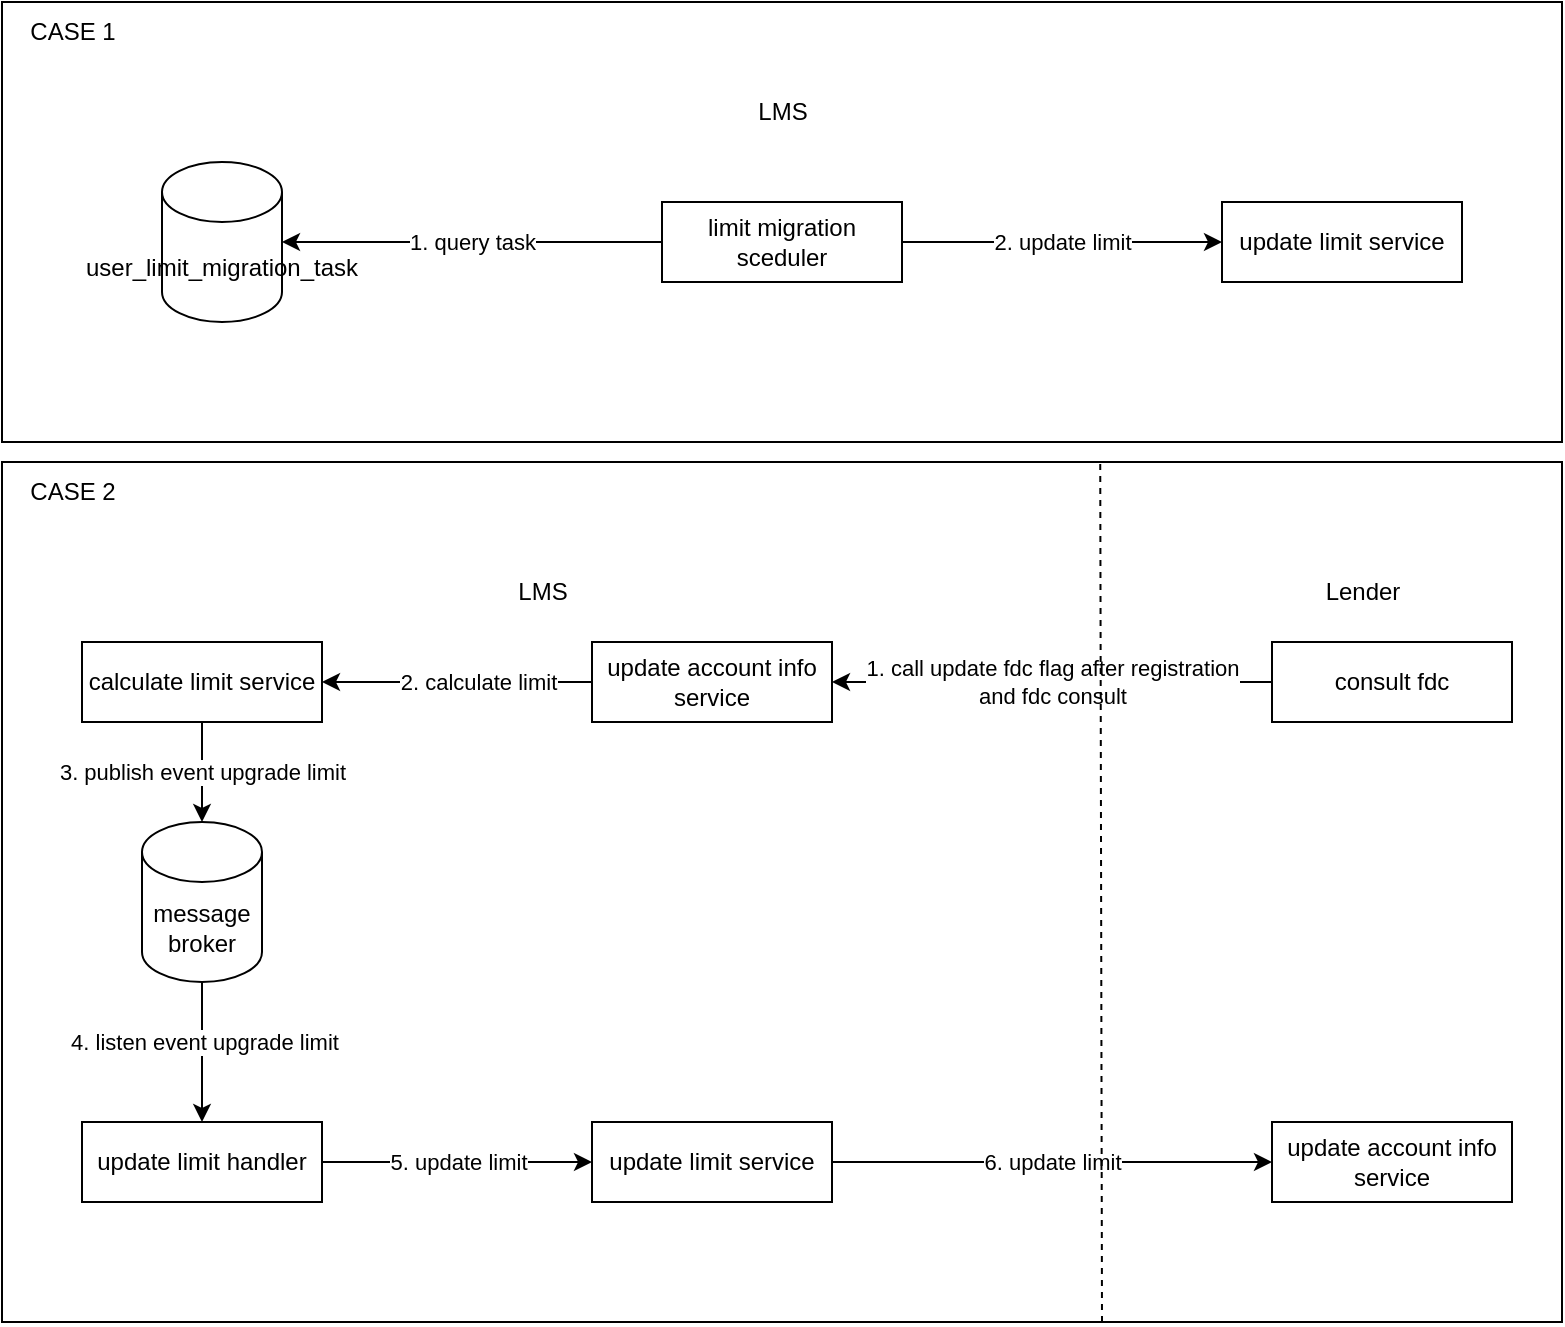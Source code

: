 <mxfile version="21.6.9" type="github">
  <diagram name="Page-1" id="IxJyJ5uiLZX2AOsun7UW">
    <mxGraphModel dx="2284" dy="727" grid="1" gridSize="10" guides="1" tooltips="1" connect="1" arrows="1" fold="1" page="1" pageScale="1" pageWidth="850" pageHeight="1100" math="0" shadow="0">
      <root>
        <mxCell id="0" />
        <mxCell id="1" parent="0" />
        <mxCell id="Cu_4Ha-0ScHcUDtXiqEP-11" value="" style="rounded=0;whiteSpace=wrap;html=1;align=left;" vertex="1" parent="1">
          <mxGeometry x="-330" y="100" width="780" height="220" as="geometry" />
        </mxCell>
        <mxCell id="Cu_4Ha-0ScHcUDtXiqEP-1" value="update limit service" style="rounded=0;whiteSpace=wrap;html=1;" vertex="1" parent="1">
          <mxGeometry x="280" y="200" width="120" height="40" as="geometry" />
        </mxCell>
        <mxCell id="Cu_4Ha-0ScHcUDtXiqEP-4" value="1. query task" style="edgeStyle=orthogonalEdgeStyle;rounded=0;orthogonalLoop=1;jettySize=auto;html=1;" edge="1" parent="1" source="Cu_4Ha-0ScHcUDtXiqEP-2" target="Cu_4Ha-0ScHcUDtXiqEP-3">
          <mxGeometry relative="1" as="geometry" />
        </mxCell>
        <mxCell id="Cu_4Ha-0ScHcUDtXiqEP-7" value="2. update limit" style="edgeStyle=orthogonalEdgeStyle;rounded=0;orthogonalLoop=1;jettySize=auto;html=1;" edge="1" parent="1" source="Cu_4Ha-0ScHcUDtXiqEP-2" target="Cu_4Ha-0ScHcUDtXiqEP-1">
          <mxGeometry relative="1" as="geometry" />
        </mxCell>
        <mxCell id="Cu_4Ha-0ScHcUDtXiqEP-2" value="limit migration sceduler" style="rounded=0;whiteSpace=wrap;html=1;" vertex="1" parent="1">
          <mxGeometry y="200" width="120" height="40" as="geometry" />
        </mxCell>
        <mxCell id="Cu_4Ha-0ScHcUDtXiqEP-3" value="user_limit_migration_task" style="shape=cylinder3;whiteSpace=wrap;html=1;boundedLbl=1;backgroundOutline=1;size=15;" vertex="1" parent="1">
          <mxGeometry x="-250" y="180" width="60" height="80" as="geometry" />
        </mxCell>
        <mxCell id="Cu_4Ha-0ScHcUDtXiqEP-10" value="LMS" style="text;html=1;align=center;verticalAlign=middle;resizable=0;points=[];autosize=1;strokeColor=none;fillColor=none;" vertex="1" parent="1">
          <mxGeometry x="35" y="140" width="50" height="30" as="geometry" />
        </mxCell>
        <mxCell id="Cu_4Ha-0ScHcUDtXiqEP-12" value="CASE 1" style="text;html=1;align=center;verticalAlign=middle;resizable=0;points=[];autosize=1;strokeColor=none;fillColor=none;" vertex="1" parent="1">
          <mxGeometry x="-330" y="100" width="70" height="30" as="geometry" />
        </mxCell>
        <mxCell id="Cu_4Ha-0ScHcUDtXiqEP-13" value="" style="rounded=0;whiteSpace=wrap;html=1;align=left;" vertex="1" parent="1">
          <mxGeometry x="-330" y="330" width="780" height="430" as="geometry" />
        </mxCell>
        <mxCell id="Cu_4Ha-0ScHcUDtXiqEP-34" value="3. publish event upgrade limit" style="edgeStyle=orthogonalEdgeStyle;rounded=0;orthogonalLoop=1;jettySize=auto;html=1;" edge="1" parent="1" source="Cu_4Ha-0ScHcUDtXiqEP-14" target="Cu_4Ha-0ScHcUDtXiqEP-33">
          <mxGeometry relative="1" as="geometry" />
        </mxCell>
        <mxCell id="Cu_4Ha-0ScHcUDtXiqEP-14" value="calculate limit service" style="rounded=0;whiteSpace=wrap;html=1;" vertex="1" parent="1">
          <mxGeometry x="-290" y="420" width="120" height="40" as="geometry" />
        </mxCell>
        <mxCell id="Cu_4Ha-0ScHcUDtXiqEP-20" value="CASE 2" style="text;html=1;align=center;verticalAlign=middle;resizable=0;points=[];autosize=1;strokeColor=none;fillColor=none;" vertex="1" parent="1">
          <mxGeometry x="-330" y="330" width="70" height="30" as="geometry" />
        </mxCell>
        <mxCell id="Cu_4Ha-0ScHcUDtXiqEP-21" value="LMS" style="text;html=1;align=center;verticalAlign=middle;resizable=0;points=[];autosize=1;strokeColor=none;fillColor=none;" vertex="1" parent="1">
          <mxGeometry x="-85" y="380" width="50" height="30" as="geometry" />
        </mxCell>
        <mxCell id="Cu_4Ha-0ScHcUDtXiqEP-22" value="Lender" style="text;html=1;align=center;verticalAlign=middle;resizable=0;points=[];autosize=1;strokeColor=none;fillColor=none;" vertex="1" parent="1">
          <mxGeometry x="320" y="380" width="60" height="30" as="geometry" />
        </mxCell>
        <mxCell id="Cu_4Ha-0ScHcUDtXiqEP-25" value="1. call update fdc flag after registration&lt;br&gt;and fdc consult" style="edgeStyle=orthogonalEdgeStyle;rounded=0;orthogonalLoop=1;jettySize=auto;html=1;" edge="1" parent="1" source="Cu_4Ha-0ScHcUDtXiqEP-23" target="Cu_4Ha-0ScHcUDtXiqEP-24">
          <mxGeometry relative="1" as="geometry" />
        </mxCell>
        <mxCell id="Cu_4Ha-0ScHcUDtXiqEP-23" value="consult fdc" style="rounded=0;whiteSpace=wrap;html=1;" vertex="1" parent="1">
          <mxGeometry x="305" y="420" width="120" height="40" as="geometry" />
        </mxCell>
        <mxCell id="Cu_4Ha-0ScHcUDtXiqEP-26" style="edgeStyle=orthogonalEdgeStyle;rounded=0;orthogonalLoop=1;jettySize=auto;html=1;" edge="1" parent="1" source="Cu_4Ha-0ScHcUDtXiqEP-24" target="Cu_4Ha-0ScHcUDtXiqEP-14">
          <mxGeometry relative="1" as="geometry" />
        </mxCell>
        <mxCell id="Cu_4Ha-0ScHcUDtXiqEP-35" value="2. calculate limit" style="edgeLabel;html=1;align=center;verticalAlign=middle;resizable=0;points=[];" vertex="1" connectable="0" parent="Cu_4Ha-0ScHcUDtXiqEP-26">
          <mxGeometry x="-0.158" relative="1" as="geometry">
            <mxPoint as="offset" />
          </mxGeometry>
        </mxCell>
        <mxCell id="Cu_4Ha-0ScHcUDtXiqEP-24" value="update account info service" style="rounded=0;whiteSpace=wrap;html=1;" vertex="1" parent="1">
          <mxGeometry x="-35" y="420" width="120" height="40" as="geometry" />
        </mxCell>
        <mxCell id="Cu_4Ha-0ScHcUDtXiqEP-37" value="" style="edgeStyle=orthogonalEdgeStyle;rounded=0;orthogonalLoop=1;jettySize=auto;html=1;" edge="1" parent="1" source="Cu_4Ha-0ScHcUDtXiqEP-33" target="Cu_4Ha-0ScHcUDtXiqEP-36">
          <mxGeometry relative="1" as="geometry" />
        </mxCell>
        <mxCell id="Cu_4Ha-0ScHcUDtXiqEP-40" value="4. listen event upgrade limit" style="edgeLabel;html=1;align=center;verticalAlign=middle;resizable=0;points=[];" vertex="1" connectable="0" parent="Cu_4Ha-0ScHcUDtXiqEP-37">
          <mxGeometry x="-0.15" y="1" relative="1" as="geometry">
            <mxPoint as="offset" />
          </mxGeometry>
        </mxCell>
        <mxCell id="Cu_4Ha-0ScHcUDtXiqEP-33" value="message broker" style="shape=cylinder3;whiteSpace=wrap;html=1;boundedLbl=1;backgroundOutline=1;size=15;" vertex="1" parent="1">
          <mxGeometry x="-260" y="510" width="60" height="80" as="geometry" />
        </mxCell>
        <mxCell id="Cu_4Ha-0ScHcUDtXiqEP-39" value="5. update limit" style="edgeStyle=orthogonalEdgeStyle;rounded=0;orthogonalLoop=1;jettySize=auto;html=1;" edge="1" parent="1" source="Cu_4Ha-0ScHcUDtXiqEP-36" target="Cu_4Ha-0ScHcUDtXiqEP-38">
          <mxGeometry relative="1" as="geometry" />
        </mxCell>
        <mxCell id="Cu_4Ha-0ScHcUDtXiqEP-36" value="update limit handler" style="rounded=0;whiteSpace=wrap;html=1;" vertex="1" parent="1">
          <mxGeometry x="-290" y="660" width="120" height="40" as="geometry" />
        </mxCell>
        <mxCell id="Cu_4Ha-0ScHcUDtXiqEP-43" value="6. update limit" style="edgeStyle=orthogonalEdgeStyle;rounded=0;orthogonalLoop=1;jettySize=auto;html=1;" edge="1" parent="1" source="Cu_4Ha-0ScHcUDtXiqEP-38" target="Cu_4Ha-0ScHcUDtXiqEP-44">
          <mxGeometry relative="1" as="geometry">
            <mxPoint x="160" y="680" as="targetPoint" />
          </mxGeometry>
        </mxCell>
        <mxCell id="Cu_4Ha-0ScHcUDtXiqEP-38" value="update limit service" style="rounded=0;whiteSpace=wrap;html=1;" vertex="1" parent="1">
          <mxGeometry x="-35" y="660" width="120" height="40" as="geometry" />
        </mxCell>
        <mxCell id="Cu_4Ha-0ScHcUDtXiqEP-44" value="update account info service" style="rounded=0;whiteSpace=wrap;html=1;" vertex="1" parent="1">
          <mxGeometry x="305" y="660" width="120" height="40" as="geometry" />
        </mxCell>
        <mxCell id="Cu_4Ha-0ScHcUDtXiqEP-45" value="" style="endArrow=none;dashed=1;html=1;rounded=0;entryX=0.704;entryY=0.002;entryDx=0;entryDy=0;entryPerimeter=0;" edge="1" parent="1" target="Cu_4Ha-0ScHcUDtXiqEP-13">
          <mxGeometry width="50" height="50" relative="1" as="geometry">
            <mxPoint x="220" y="760" as="sourcePoint" />
            <mxPoint x="280" y="400" as="targetPoint" />
          </mxGeometry>
        </mxCell>
      </root>
    </mxGraphModel>
  </diagram>
</mxfile>
